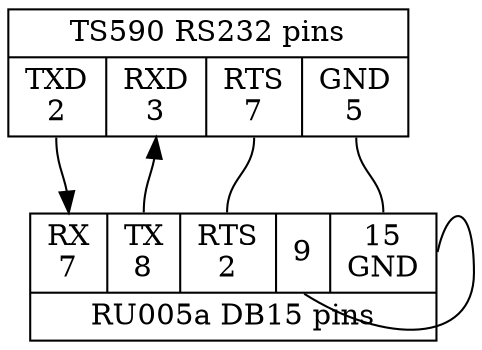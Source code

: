 digraph {
rs232 [shape = record, label = "{TS590 RS232 pins | { <2>TXD\n2 | <3>RXD\n3| <7>RTS\n7 | <5>GND\n5 }}"]

db15 [shape = record, label = "{{ <7>RX\n7 |<8>TX\n8 | <2>RTS\n2 | <9>9 | <15>15\nGND } | RU005a DB15 pins}"]

rs232 : 5 : s -> db15 : 15 : n [arrowhead = none]
db15 : 8 : n -> rs232 : 3: s
rs232 : 2 : s -> db15 : 7 : n
rs232 : 7 : s -> db15 : 2 : n [arrowhead = none]

db15 : 9 : s -> db15: 15 : e [arrowhead = none]
}
